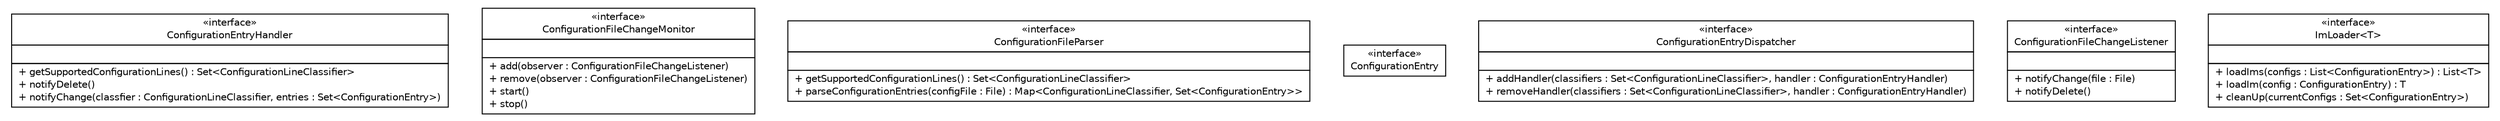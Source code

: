 #!/usr/local/bin/dot
#
# Class diagram 
# Generated by UMLGraph version R5_6 (http://www.umlgraph.org/)
#

digraph G {
	edge [fontname="Helvetica",fontsize=10,labelfontname="Helvetica",labelfontsize=10];
	node [fontname="Helvetica",fontsize=10,shape=plaintext];
	nodesep=0.25;
	ranksep=0.5;
	// de.hsbremen.tc.tnc.tnccs.im.loader.ConfigurationEntryHandler
	c671 [label=<<table title="de.hsbremen.tc.tnc.tnccs.im.loader.ConfigurationEntryHandler" border="0" cellborder="1" cellspacing="0" cellpadding="2" port="p" href="./ConfigurationEntryHandler.html">
		<tr><td><table border="0" cellspacing="0" cellpadding="1">
<tr><td align="center" balign="center"> &#171;interface&#187; </td></tr>
<tr><td align="center" balign="center"> ConfigurationEntryHandler </td></tr>
		</table></td></tr>
		<tr><td><table border="0" cellspacing="0" cellpadding="1">
<tr><td align="left" balign="left">  </td></tr>
		</table></td></tr>
		<tr><td><table border="0" cellspacing="0" cellpadding="1">
<tr><td align="left" balign="left"> + getSupportedConfigurationLines() : Set&lt;ConfigurationLineClassifier&gt; </td></tr>
<tr><td align="left" balign="left"> + notifyDelete() </td></tr>
<tr><td align="left" balign="left"> + notifyChange(classfier : ConfigurationLineClassifier, entries : Set&lt;ConfigurationEntry&gt;) </td></tr>
		</table></td></tr>
		</table>>, URL="./ConfigurationEntryHandler.html", fontname="Helvetica", fontcolor="black", fontsize=10.0];
	// de.hsbremen.tc.tnc.tnccs.im.loader.ConfigurationFileChangeMonitor
	c672 [label=<<table title="de.hsbremen.tc.tnc.tnccs.im.loader.ConfigurationFileChangeMonitor" border="0" cellborder="1" cellspacing="0" cellpadding="2" port="p" href="./ConfigurationFileChangeMonitor.html">
		<tr><td><table border="0" cellspacing="0" cellpadding="1">
<tr><td align="center" balign="center"> &#171;interface&#187; </td></tr>
<tr><td align="center" balign="center"> ConfigurationFileChangeMonitor </td></tr>
		</table></td></tr>
		<tr><td><table border="0" cellspacing="0" cellpadding="1">
<tr><td align="left" balign="left">  </td></tr>
		</table></td></tr>
		<tr><td><table border="0" cellspacing="0" cellpadding="1">
<tr><td align="left" balign="left"> + add(observer : ConfigurationFileChangeListener) </td></tr>
<tr><td align="left" balign="left"> + remove(observer : ConfigurationFileChangeListener) </td></tr>
<tr><td align="left" balign="left"> + start() </td></tr>
<tr><td align="left" balign="left"> + stop() </td></tr>
		</table></td></tr>
		</table>>, URL="./ConfigurationFileChangeMonitor.html", fontname="Helvetica", fontcolor="black", fontsize=10.0];
	// de.hsbremen.tc.tnc.tnccs.im.loader.ConfigurationFileParser
	c673 [label=<<table title="de.hsbremen.tc.tnc.tnccs.im.loader.ConfigurationFileParser" border="0" cellborder="1" cellspacing="0" cellpadding="2" port="p" href="./ConfigurationFileParser.html">
		<tr><td><table border="0" cellspacing="0" cellpadding="1">
<tr><td align="center" balign="center"> &#171;interface&#187; </td></tr>
<tr><td align="center" balign="center"> ConfigurationFileParser </td></tr>
		</table></td></tr>
		<tr><td><table border="0" cellspacing="0" cellpadding="1">
<tr><td align="left" balign="left">  </td></tr>
		</table></td></tr>
		<tr><td><table border="0" cellspacing="0" cellpadding="1">
<tr><td align="left" balign="left"> + getSupportedConfigurationLines() : Set&lt;ConfigurationLineClassifier&gt; </td></tr>
<tr><td align="left" balign="left"> + parseConfigurationEntries(configFile : File) : Map&lt;ConfigurationLineClassifier, Set&lt;ConfigurationEntry&gt;&gt; </td></tr>
		</table></td></tr>
		</table>>, URL="./ConfigurationFileParser.html", fontname="Helvetica", fontcolor="black", fontsize=10.0];
	// de.hsbremen.tc.tnc.tnccs.im.loader.ConfigurationEntry
	c674 [label=<<table title="de.hsbremen.tc.tnc.tnccs.im.loader.ConfigurationEntry" border="0" cellborder="1" cellspacing="0" cellpadding="2" port="p" href="./ConfigurationEntry.html">
		<tr><td><table border="0" cellspacing="0" cellpadding="1">
<tr><td align="center" balign="center"> &#171;interface&#187; </td></tr>
<tr><td align="center" balign="center"> ConfigurationEntry </td></tr>
		</table></td></tr>
		</table>>, URL="./ConfigurationEntry.html", fontname="Helvetica", fontcolor="black", fontsize=10.0];
	// de.hsbremen.tc.tnc.tnccs.im.loader.ConfigurationEntryDispatcher
	c675 [label=<<table title="de.hsbremen.tc.tnc.tnccs.im.loader.ConfigurationEntryDispatcher" border="0" cellborder="1" cellspacing="0" cellpadding="2" port="p" href="./ConfigurationEntryDispatcher.html">
		<tr><td><table border="0" cellspacing="0" cellpadding="1">
<tr><td align="center" balign="center"> &#171;interface&#187; </td></tr>
<tr><td align="center" balign="center"> ConfigurationEntryDispatcher </td></tr>
		</table></td></tr>
		<tr><td><table border="0" cellspacing="0" cellpadding="1">
<tr><td align="left" balign="left">  </td></tr>
		</table></td></tr>
		<tr><td><table border="0" cellspacing="0" cellpadding="1">
<tr><td align="left" balign="left"> + addHandler(classifiers : Set&lt;ConfigurationLineClassifier&gt;, handler : ConfigurationEntryHandler) </td></tr>
<tr><td align="left" balign="left"> + removeHandler(classifiers : Set&lt;ConfigurationLineClassifier&gt;, handler : ConfigurationEntryHandler) </td></tr>
		</table></td></tr>
		</table>>, URL="./ConfigurationEntryDispatcher.html", fontname="Helvetica", fontcolor="black", fontsize=10.0];
	// de.hsbremen.tc.tnc.tnccs.im.loader.ConfigurationFileChangeListener
	c676 [label=<<table title="de.hsbremen.tc.tnc.tnccs.im.loader.ConfigurationFileChangeListener" border="0" cellborder="1" cellspacing="0" cellpadding="2" port="p" href="./ConfigurationFileChangeListener.html">
		<tr><td><table border="0" cellspacing="0" cellpadding="1">
<tr><td align="center" balign="center"> &#171;interface&#187; </td></tr>
<tr><td align="center" balign="center"> ConfigurationFileChangeListener </td></tr>
		</table></td></tr>
		<tr><td><table border="0" cellspacing="0" cellpadding="1">
<tr><td align="left" balign="left">  </td></tr>
		</table></td></tr>
		<tr><td><table border="0" cellspacing="0" cellpadding="1">
<tr><td align="left" balign="left"> + notifyChange(file : File) </td></tr>
<tr><td align="left" balign="left"> + notifyDelete() </td></tr>
		</table></td></tr>
		</table>>, URL="./ConfigurationFileChangeListener.html", fontname="Helvetica", fontcolor="black", fontsize=10.0];
	// de.hsbremen.tc.tnc.tnccs.im.loader.ImLoader<T>
	c677 [label=<<table title="de.hsbremen.tc.tnc.tnccs.im.loader.ImLoader" border="0" cellborder="1" cellspacing="0" cellpadding="2" port="p" href="./ImLoader.html">
		<tr><td><table border="0" cellspacing="0" cellpadding="1">
<tr><td align="center" balign="center"> &#171;interface&#187; </td></tr>
<tr><td align="center" balign="center"> ImLoader&lt;T&gt; </td></tr>
		</table></td></tr>
		<tr><td><table border="0" cellspacing="0" cellpadding="1">
<tr><td align="left" balign="left">  </td></tr>
		</table></td></tr>
		<tr><td><table border="0" cellspacing="0" cellpadding="1">
<tr><td align="left" balign="left"> + loadIms(configs : List&lt;ConfigurationEntry&gt;) : List&lt;T&gt; </td></tr>
<tr><td align="left" balign="left"> + loadIm(config : ConfigurationEntry) : T </td></tr>
<tr><td align="left" balign="left"> + cleanUp(currentConfigs : Set&lt;ConfigurationEntry&gt;) </td></tr>
		</table></td></tr>
		</table>>, URL="./ImLoader.html", fontname="Helvetica", fontcolor="black", fontsize=10.0];
}


